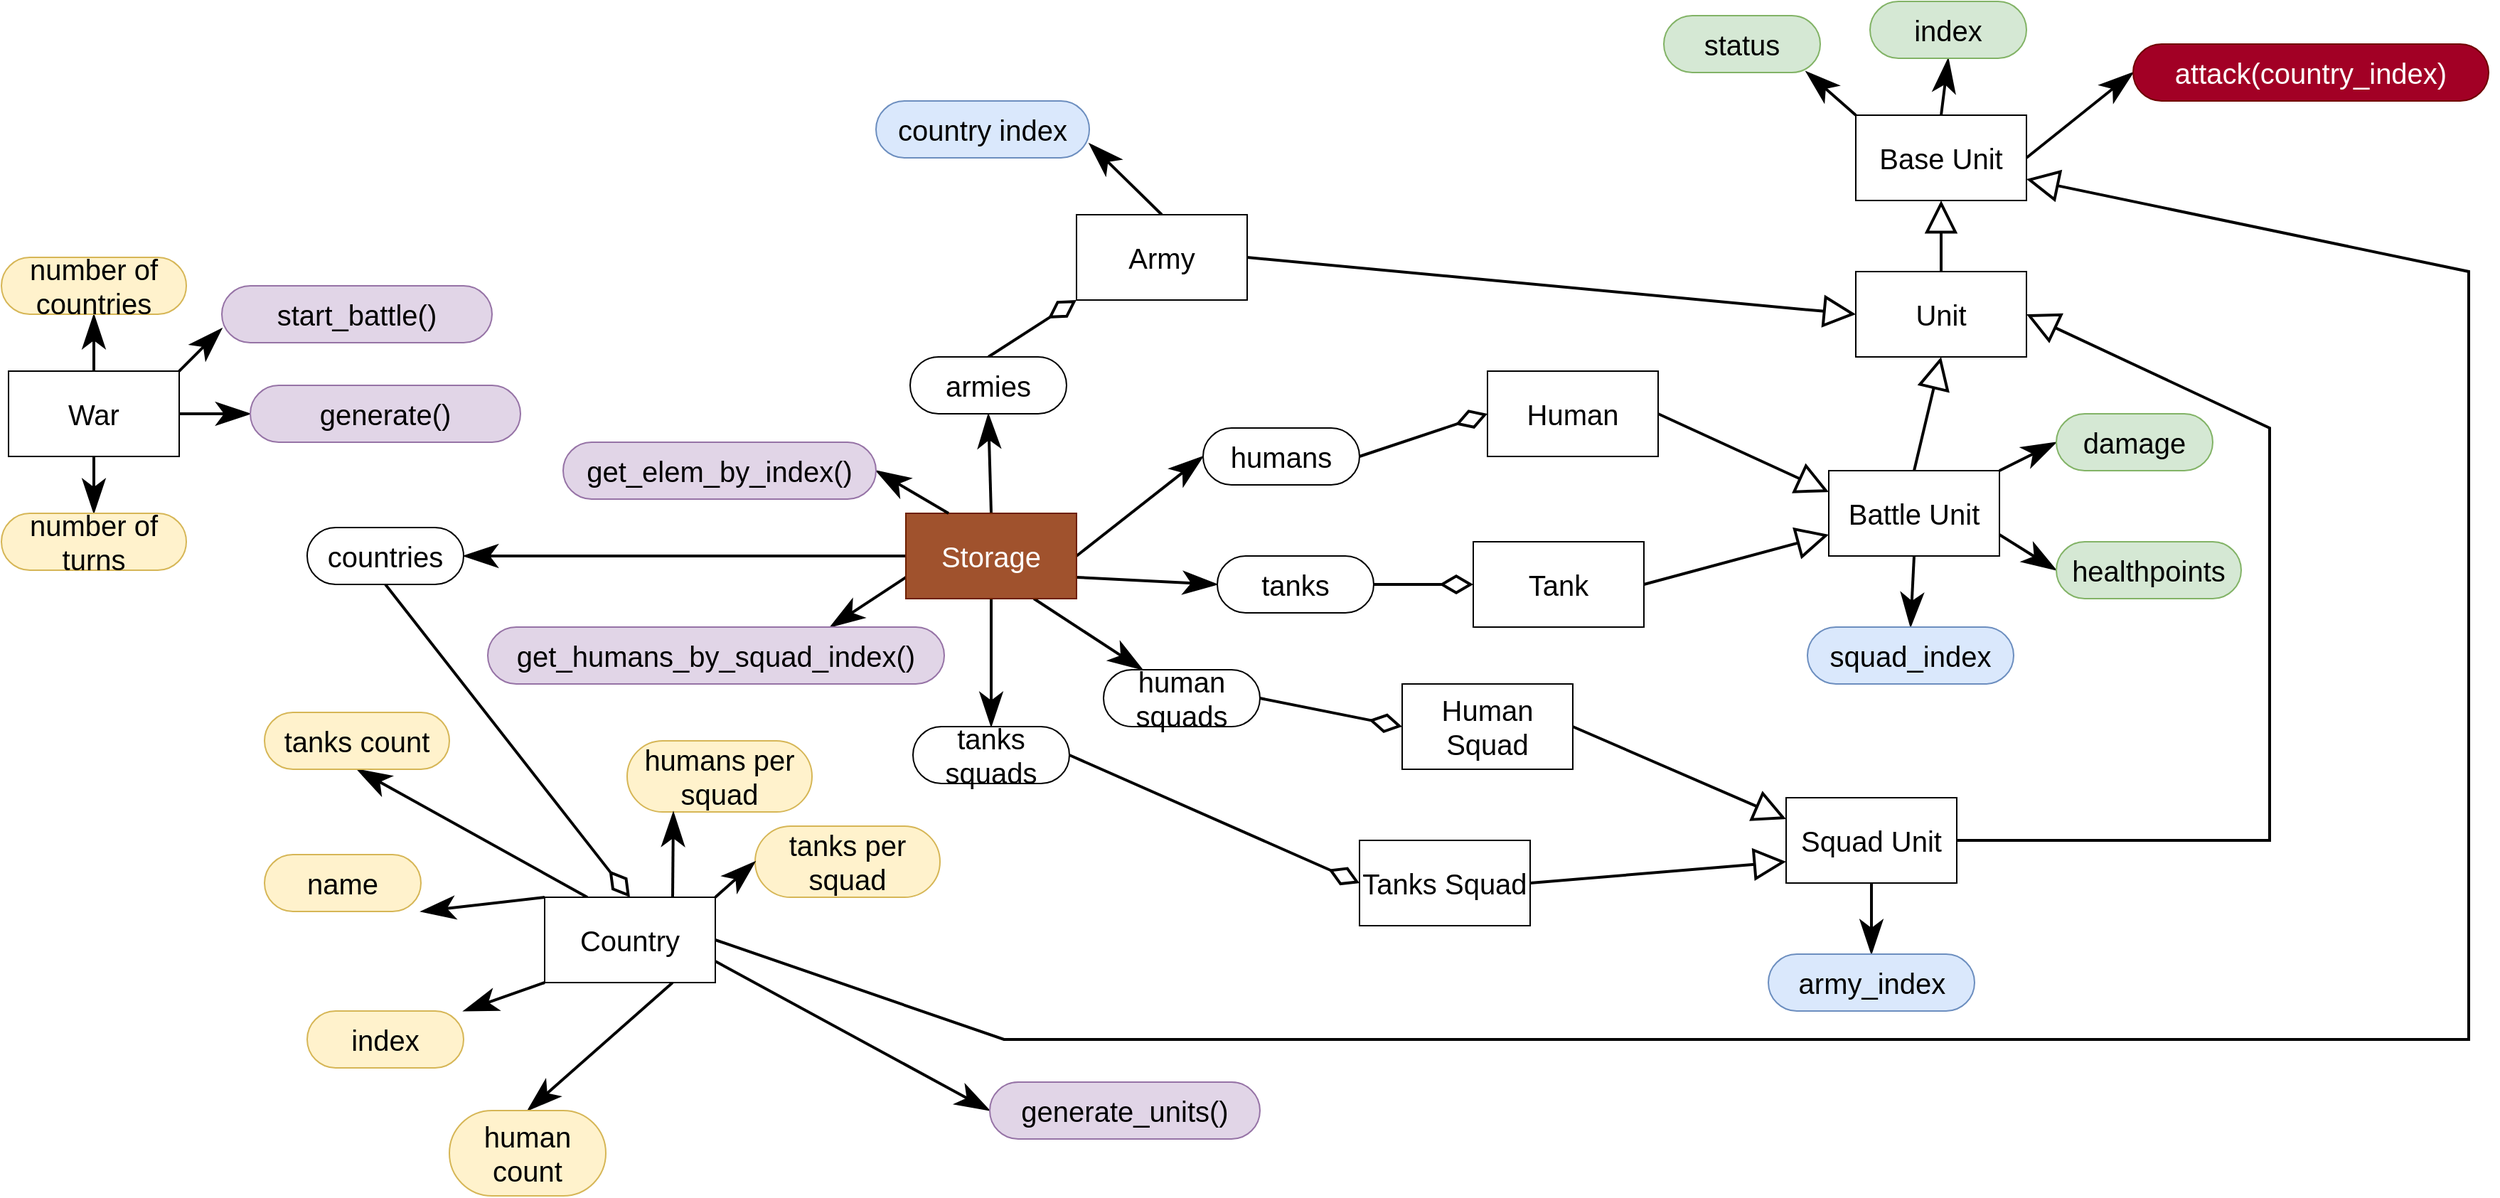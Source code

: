 <mxfile version="13.7.9" type="device"><diagram id="MNfZ7LVemdb2_qo4F9Y-" name="Page-1"><mxGraphModel dx="2377" dy="2589" grid="1" gridSize="10" guides="1" tooltips="1" connect="1" arrows="1" fold="1" page="1" pageScale="1" pageWidth="827" pageHeight="1169" background="#ffffff" math="0" shadow="0"><root><mxCell id="0"/><mxCell id="1" parent="0"/><mxCell id="jSn8bpEgDWQ1yjXRK3Lt-113" style="edgeStyle=none;rounded=0;orthogonalLoop=1;jettySize=auto;html=1;exitX=1;exitY=0.5;exitDx=0;exitDy=0;entryX=0;entryY=0.25;entryDx=0;entryDy=0;endArrow=block;endFill=0;endSize=18;strokeWidth=2;fontSize=20;" parent="1" source="jSn8bpEgDWQ1yjXRK3Lt-1" target="jSn8bpEgDWQ1yjXRK3Lt-112" edge="1"><mxGeometry relative="1" as="geometry"/></mxCell><mxCell id="jSn8bpEgDWQ1yjXRK3Lt-1" value="Human" style="rounded=0;whiteSpace=wrap;html=1;fontSize=20;" parent="1" vertex="1"><mxGeometry x="1530" y="-130" width="120" height="60" as="geometry"/></mxCell><mxCell id="jSn8bpEgDWQ1yjXRK3Lt-114" style="edgeStyle=none;rounded=0;orthogonalLoop=1;jettySize=auto;html=1;exitX=1;exitY=0.5;exitDx=0;exitDy=0;entryX=0;entryY=0.75;entryDx=0;entryDy=0;endArrow=block;endFill=0;endSize=18;strokeWidth=2;fontSize=20;" parent="1" source="jSn8bpEgDWQ1yjXRK3Lt-2" target="jSn8bpEgDWQ1yjXRK3Lt-112" edge="1"><mxGeometry relative="1" as="geometry"/></mxCell><mxCell id="jSn8bpEgDWQ1yjXRK3Lt-2" value="Tank" style="rounded=0;whiteSpace=wrap;html=1;fontSize=20;" parent="1" vertex="1"><mxGeometry x="1520" y="-10" width="120" height="60" as="geometry"/></mxCell><mxCell id="jSn8bpEgDWQ1yjXRK3Lt-33" value="humans per squad" style="rounded=1;whiteSpace=wrap;html=1;fontSize=20;arcSize=50;fillColor=#fff2cc;strokeColor=#d6b656;" parent="1" vertex="1"><mxGeometry x="925" y="130" width="130" height="50" as="geometry"/></mxCell><mxCell id="jSn8bpEgDWQ1yjXRK3Lt-34" value="tanks per squad" style="rounded=1;whiteSpace=wrap;html=1;fontSize=20;arcSize=50;fillColor=#fff2cc;strokeColor=#d6b656;" parent="1" vertex="1"><mxGeometry x="1015" y="190" width="130" height="50" as="geometry"/></mxCell><mxCell id="jSn8bpEgDWQ1yjXRK3Lt-14" value="name" style="rounded=1;whiteSpace=wrap;html=1;fontSize=20;arcSize=50;fillColor=#fff2cc;strokeColor=#d6b656;" parent="1" vertex="1"><mxGeometry x="670" y="210" width="110" height="40" as="geometry"/></mxCell><mxCell id="jSn8bpEgDWQ1yjXRK3Lt-16" style="edgeStyle=none;rounded=0;orthogonalLoop=1;jettySize=auto;html=1;exitX=0;exitY=0;exitDx=0;exitDy=0;entryX=1;entryY=1;entryDx=0;entryDy=0;endArrow=classicThin;endFill=1;endSize=18;strokeWidth=2;fontSize=20;" parent="1" source="jSn8bpEgDWQ1yjXRK3Lt-15" target="jSn8bpEgDWQ1yjXRK3Lt-14" edge="1"><mxGeometry x="720" y="170" as="geometry"/></mxCell><mxCell id="jSn8bpEgDWQ1yjXRK3Lt-39" style="edgeStyle=none;rounded=0;orthogonalLoop=1;jettySize=auto;html=1;exitX=0.25;exitY=0;exitDx=0;exitDy=0;entryX=0.5;entryY=1;entryDx=0;entryDy=0;endArrow=classicThin;endFill=1;endSize=18;strokeWidth=2;fontSize=20;" parent="1" source="jSn8bpEgDWQ1yjXRK3Lt-15" target="jSn8bpEgDWQ1yjXRK3Lt-38" edge="1"><mxGeometry relative="1" as="geometry"/></mxCell><mxCell id="jSn8bpEgDWQ1yjXRK3Lt-40" style="edgeStyle=none;rounded=0;orthogonalLoop=1;jettySize=auto;html=1;exitX=0.75;exitY=0;exitDx=0;exitDy=0;entryX=0.25;entryY=1;entryDx=0;entryDy=0;endArrow=classicThin;endFill=1;endSize=18;strokeWidth=2;fontSize=20;" parent="1" source="jSn8bpEgDWQ1yjXRK3Lt-15" target="jSn8bpEgDWQ1yjXRK3Lt-33" edge="1"><mxGeometry relative="1" as="geometry"/></mxCell><mxCell id="jSn8bpEgDWQ1yjXRK3Lt-41" style="edgeStyle=none;rounded=0;orthogonalLoop=1;jettySize=auto;html=1;exitX=1;exitY=0;exitDx=0;exitDy=0;entryX=0;entryY=0.5;entryDx=0;entryDy=0;endArrow=classicThin;endFill=1;endSize=18;strokeWidth=2;fontSize=20;" parent="1" source="jSn8bpEgDWQ1yjXRK3Lt-15" target="jSn8bpEgDWQ1yjXRK3Lt-34" edge="1"><mxGeometry relative="1" as="geometry"/></mxCell><mxCell id="jSn8bpEgDWQ1yjXRK3Lt-44" style="edgeStyle=none;rounded=0;orthogonalLoop=1;jettySize=auto;html=1;exitX=0.75;exitY=1;exitDx=0;exitDy=0;entryX=0.5;entryY=0;entryDx=0;entryDy=0;endArrow=classicThin;endFill=1;endSize=18;strokeWidth=2;fontSize=20;" parent="1" source="jSn8bpEgDWQ1yjXRK3Lt-15" target="jSn8bpEgDWQ1yjXRK3Lt-37" edge="1"><mxGeometry relative="1" as="geometry"/></mxCell><mxCell id="jSn8bpEgDWQ1yjXRK3Lt-74" style="edgeStyle=none;rounded=0;orthogonalLoop=1;jettySize=auto;html=1;exitX=1;exitY=0.75;exitDx=0;exitDy=0;entryX=0;entryY=0.5;entryDx=0;entryDy=0;endArrow=classicThin;endFill=1;endSize=18;strokeWidth=2;fontSize=20;" parent="1" source="jSn8bpEgDWQ1yjXRK3Lt-15" target="jSn8bpEgDWQ1yjXRK3Lt-73" edge="1"><mxGeometry relative="1" as="geometry"/></mxCell><mxCell id="jSn8bpEgDWQ1yjXRK3Lt-148" style="edgeStyle=none;rounded=0;orthogonalLoop=1;jettySize=auto;html=1;exitX=1;exitY=0.5;exitDx=0;exitDy=0;endArrow=block;endFill=0;endSize=18;strokeWidth=2;fontSize=20;entryX=1;entryY=0.75;entryDx=0;entryDy=0;" parent="1" source="jSn8bpEgDWQ1yjXRK3Lt-15" target="jSn8bpEgDWQ1yjXRK3Lt-108" edge="1"><mxGeometry relative="1" as="geometry"><mxPoint x="2070" y="-230" as="targetPoint"/><Array as="points"><mxPoint x="1190" y="340"/><mxPoint x="2220" y="340"/><mxPoint x="2220" y="-200"/></Array></mxGeometry></mxCell><mxCell id="jSn8bpEgDWQ1yjXRK3Lt-15" value="Country" style="rounded=0;whiteSpace=wrap;html=1;fontSize=20;" parent="1" vertex="1"><mxGeometry x="867" y="240" width="120" height="60" as="geometry"/></mxCell><mxCell id="jSn8bpEgDWQ1yjXRK3Lt-19" value="index" style="rounded=1;whiteSpace=wrap;html=1;fontSize=20;arcSize=50;fillColor=#fff2cc;strokeColor=#d6b656;" parent="1" vertex="1"><mxGeometry x="700" y="320" width="110" height="40" as="geometry"/></mxCell><mxCell id="jSn8bpEgDWQ1yjXRK3Lt-20" style="edgeStyle=none;rounded=0;orthogonalLoop=1;jettySize=auto;html=1;exitX=0;exitY=1;exitDx=0;exitDy=0;entryX=1;entryY=0;entryDx=0;entryDy=0;endArrow=classicThin;endFill=1;endSize=18;strokeWidth=2;fontSize=20;" parent="1" source="jSn8bpEgDWQ1yjXRK3Lt-15" target="jSn8bpEgDWQ1yjXRK3Lt-19" edge="1"><mxGeometry x="720" y="170" as="geometry"/></mxCell><mxCell id="jSn8bpEgDWQ1yjXRK3Lt-37" value="human count" style="rounded=1;whiteSpace=wrap;html=1;fontSize=20;arcSize=50;fillColor=#fff2cc;strokeColor=#d6b656;" parent="1" vertex="1"><mxGeometry x="800" y="390" width="110" height="60" as="geometry"/></mxCell><mxCell id="jSn8bpEgDWQ1yjXRK3Lt-38" value="tanks count" style="rounded=1;whiteSpace=wrap;html=1;fontSize=20;arcSize=50;fillColor=#fff2cc;strokeColor=#d6b656;" parent="1" vertex="1"><mxGeometry x="670" y="110" width="130" height="40" as="geometry"/></mxCell><mxCell id="jSn8bpEgDWQ1yjXRK3Lt-51" style="edgeStyle=none;rounded=0;orthogonalLoop=1;jettySize=auto;html=1;exitX=0.5;exitY=1;exitDx=0;exitDy=0;entryX=0.5;entryY=0;entryDx=0;entryDy=0;endArrow=classicThin;endFill=1;endSize=18;strokeWidth=2;fontSize=20;" parent="1" source="jSn8bpEgDWQ1yjXRK3Lt-49" target="jSn8bpEgDWQ1yjXRK3Lt-50" edge="1"><mxGeometry relative="1" as="geometry"/></mxCell><mxCell id="jSn8bpEgDWQ1yjXRK3Lt-53" style="edgeStyle=none;rounded=0;orthogonalLoop=1;jettySize=auto;html=1;exitX=0;exitY=0.5;exitDx=0;exitDy=0;entryX=1;entryY=0.5;entryDx=0;entryDy=0;endArrow=classicThin;endFill=1;endSize=18;strokeWidth=2;fontSize=20;" parent="1" source="jSn8bpEgDWQ1yjXRK3Lt-68" target="jSn8bpEgDWQ1yjXRK3Lt-52" edge="1"><mxGeometry relative="1" as="geometry"/></mxCell><mxCell id="jSn8bpEgDWQ1yjXRK3Lt-56" style="edgeStyle=none;rounded=0;orthogonalLoop=1;jettySize=auto;html=1;exitX=0.5;exitY=0;exitDx=0;exitDy=0;entryX=0.5;entryY=1;entryDx=0;entryDy=0;endArrow=classicThin;endFill=1;endSize=18;strokeWidth=2;fontSize=20;" parent="1" source="jSn8bpEgDWQ1yjXRK3Lt-49" target="jSn8bpEgDWQ1yjXRK3Lt-55" edge="1"><mxGeometry relative="1" as="geometry"/></mxCell><mxCell id="jSn8bpEgDWQ1yjXRK3Lt-58" style="edgeStyle=none;rounded=0;orthogonalLoop=1;jettySize=auto;html=1;exitX=1;exitY=0;exitDx=0;exitDy=0;entryX=0;entryY=0.75;entryDx=0;entryDy=0;endArrow=classicThin;endFill=1;endSize=18;strokeWidth=2;fontSize=20;" parent="1" source="jSn8bpEgDWQ1yjXRK3Lt-49" target="jSn8bpEgDWQ1yjXRK3Lt-57" edge="1"><mxGeometry relative="1" as="geometry"/></mxCell><mxCell id="jSn8bpEgDWQ1yjXRK3Lt-102" style="edgeStyle=none;rounded=0;orthogonalLoop=1;jettySize=auto;html=1;exitX=1;exitY=0.5;exitDx=0;exitDy=0;entryX=0;entryY=0.5;entryDx=0;entryDy=0;endArrow=classicThin;endFill=1;endSize=18;strokeWidth=2;fontSize=20;" parent="1" source="jSn8bpEgDWQ1yjXRK3Lt-49" target="jSn8bpEgDWQ1yjXRK3Lt-101" edge="1"><mxGeometry relative="1" as="geometry"/></mxCell><mxCell id="jSn8bpEgDWQ1yjXRK3Lt-49" value="War" style="rounded=0;whiteSpace=wrap;html=1;fontSize=20;" parent="1" vertex="1"><mxGeometry x="490" y="-130" width="120" height="60" as="geometry"/></mxCell><mxCell id="jSn8bpEgDWQ1yjXRK3Lt-50" value="number of turns" style="rounded=1;whiteSpace=wrap;html=1;fontSize=20;arcSize=50;fillColor=#fff2cc;strokeColor=#d6b656;" parent="1" vertex="1"><mxGeometry x="485" y="-30" width="130" height="40" as="geometry"/></mxCell><mxCell id="jSn8bpEgDWQ1yjXRK3Lt-54" style="edgeStyle=none;rounded=0;orthogonalLoop=1;jettySize=auto;html=1;exitX=0.5;exitY=1;exitDx=0;exitDy=0;entryX=0.5;entryY=0;entryDx=0;entryDy=0;endArrow=diamondThin;endFill=0;endSize=18;strokeWidth=2;fontSize=20;" parent="1" source="jSn8bpEgDWQ1yjXRK3Lt-52" target="jSn8bpEgDWQ1yjXRK3Lt-15" edge="1"><mxGeometry relative="1" as="geometry"/></mxCell><mxCell id="jSn8bpEgDWQ1yjXRK3Lt-52" value="countries" style="rounded=1;whiteSpace=wrap;html=1;fontSize=20;arcSize=50;" parent="1" vertex="1"><mxGeometry x="700" y="-20" width="110" height="40" as="geometry"/></mxCell><mxCell id="jSn8bpEgDWQ1yjXRK3Lt-55" value="number of countries" style="rounded=1;whiteSpace=wrap;html=1;fontSize=20;arcSize=50;fillColor=#fff2cc;strokeColor=#d6b656;" parent="1" vertex="1"><mxGeometry x="485" y="-210" width="130" height="40" as="geometry"/></mxCell><mxCell id="jSn8bpEgDWQ1yjXRK3Lt-57" value="start_battle()" style="rounded=1;whiteSpace=wrap;html=1;fontSize=20;arcSize=50;fillColor=#e1d5e7;strokeColor=#9673a6;" parent="1" vertex="1"><mxGeometry x="640" y="-190" width="190" height="40" as="geometry"/></mxCell><mxCell id="jSn8bpEgDWQ1yjXRK3Lt-70" style="edgeStyle=none;rounded=0;orthogonalLoop=1;jettySize=auto;html=1;exitX=1;exitY=0.5;exitDx=0;exitDy=0;entryX=0;entryY=0.5;entryDx=0;entryDy=0;endArrow=classicThin;endFill=1;endSize=18;strokeWidth=2;fontSize=20;" parent="1" source="jSn8bpEgDWQ1yjXRK3Lt-68" target="jSn8bpEgDWQ1yjXRK3Lt-69" edge="1"><mxGeometry relative="1" as="geometry"/></mxCell><mxCell id="jSn8bpEgDWQ1yjXRK3Lt-72" style="edgeStyle=none;rounded=0;orthogonalLoop=1;jettySize=auto;html=1;exitX=1;exitY=0.75;exitDx=0;exitDy=0;entryX=0;entryY=0.5;entryDx=0;entryDy=0;endArrow=classicThin;endFill=1;endSize=18;strokeWidth=2;fontSize=20;" parent="1" source="jSn8bpEgDWQ1yjXRK3Lt-68" target="jSn8bpEgDWQ1yjXRK3Lt-71" edge="1"><mxGeometry relative="1" as="geometry"/></mxCell><mxCell id="jSn8bpEgDWQ1yjXRK3Lt-76" style="edgeStyle=none;rounded=0;orthogonalLoop=1;jettySize=auto;html=1;exitX=0.5;exitY=0;exitDx=0;exitDy=0;entryX=0.5;entryY=1;entryDx=0;entryDy=0;endArrow=classicThin;endFill=1;endSize=18;strokeWidth=2;fontSize=20;" parent="1" source="jSn8bpEgDWQ1yjXRK3Lt-68" target="jSn8bpEgDWQ1yjXRK3Lt-75" edge="1"><mxGeometry relative="1" as="geometry"/></mxCell><mxCell id="jSn8bpEgDWQ1yjXRK3Lt-106" style="edgeStyle=none;rounded=0;orthogonalLoop=1;jettySize=auto;html=1;exitX=0.75;exitY=1;exitDx=0;exitDy=0;entryX=0.25;entryY=0;entryDx=0;entryDy=0;endArrow=classicThin;endFill=1;endSize=18;strokeWidth=2;fontSize=20;" parent="1" source="jSn8bpEgDWQ1yjXRK3Lt-68" target="jSn8bpEgDWQ1yjXRK3Lt-104" edge="1"><mxGeometry relative="1" as="geometry"/></mxCell><mxCell id="jSn8bpEgDWQ1yjXRK3Lt-107" style="edgeStyle=none;rounded=0;orthogonalLoop=1;jettySize=auto;html=1;exitX=0.5;exitY=1;exitDx=0;exitDy=0;entryX=0.5;entryY=0;entryDx=0;entryDy=0;endArrow=classicThin;endFill=1;endSize=18;strokeWidth=2;fontSize=20;" parent="1" source="jSn8bpEgDWQ1yjXRK3Lt-68" target="jSn8bpEgDWQ1yjXRK3Lt-105" edge="1"><mxGeometry relative="1" as="geometry"/></mxCell><mxCell id="jSn8bpEgDWQ1yjXRK3Lt-143" style="edgeStyle=none;rounded=0;orthogonalLoop=1;jettySize=auto;html=1;exitX=0;exitY=0.75;exitDx=0;exitDy=0;entryX=0.75;entryY=0;entryDx=0;entryDy=0;endArrow=classicThin;endFill=1;endSize=18;strokeWidth=2;fontSize=20;" parent="1" source="jSn8bpEgDWQ1yjXRK3Lt-68" target="jSn8bpEgDWQ1yjXRK3Lt-142" edge="1"><mxGeometry relative="1" as="geometry"/></mxCell><mxCell id="jSn8bpEgDWQ1yjXRK3Lt-68" value="Storage" style="rounded=0;whiteSpace=wrap;html=1;fontSize=20;fillColor=#a0522d;strokeColor=#6D1F00;fontColor=#ffffff;" parent="1" vertex="1"><mxGeometry x="1121" y="-30" width="120" height="60" as="geometry"/></mxCell><mxCell id="jSn8bpEgDWQ1yjXRK3Lt-124" style="edgeStyle=none;rounded=0;orthogonalLoop=1;jettySize=auto;html=1;exitX=1;exitY=0.5;exitDx=0;exitDy=0;entryX=0;entryY=0.5;entryDx=0;entryDy=0;endArrow=diamondThin;endFill=0;endSize=18;strokeWidth=2;fontSize=20;" parent="1" source="jSn8bpEgDWQ1yjXRK3Lt-69" target="jSn8bpEgDWQ1yjXRK3Lt-1" edge="1"><mxGeometry relative="1" as="geometry"/></mxCell><mxCell id="jSn8bpEgDWQ1yjXRK3Lt-69" value="humans" style="rounded=1;whiteSpace=wrap;html=1;fontSize=20;arcSize=50;" parent="1" vertex="1"><mxGeometry x="1330" y="-90" width="110" height="40" as="geometry"/></mxCell><mxCell id="jSn8bpEgDWQ1yjXRK3Lt-125" style="edgeStyle=none;rounded=0;orthogonalLoop=1;jettySize=auto;html=1;exitX=1;exitY=0.5;exitDx=0;exitDy=0;entryX=0;entryY=0.5;entryDx=0;entryDy=0;endArrow=diamondThin;endFill=0;endSize=18;strokeWidth=2;fontSize=20;" parent="1" source="jSn8bpEgDWQ1yjXRK3Lt-71" target="jSn8bpEgDWQ1yjXRK3Lt-2" edge="1"><mxGeometry relative="1" as="geometry"/></mxCell><mxCell id="jSn8bpEgDWQ1yjXRK3Lt-71" value="tanks" style="rounded=1;whiteSpace=wrap;html=1;fontSize=20;arcSize=50;" parent="1" vertex="1"><mxGeometry x="1340" width="110" height="40" as="geometry"/></mxCell><mxCell id="jSn8bpEgDWQ1yjXRK3Lt-73" value="generate_units()" style="rounded=1;whiteSpace=wrap;html=1;fontSize=20;arcSize=50;fillColor=#e1d5e7;strokeColor=#9673a6;" parent="1" vertex="1"><mxGeometry x="1180" y="370" width="190" height="40" as="geometry"/></mxCell><mxCell id="jSn8bpEgDWQ1yjXRK3Lt-100" style="edgeStyle=none;rounded=0;orthogonalLoop=1;jettySize=auto;html=1;exitX=0.5;exitY=0;exitDx=0;exitDy=0;entryX=0;entryY=1;entryDx=0;entryDy=0;endArrow=diamondThin;endFill=0;endSize=18;strokeWidth=2;fontSize=20;" parent="1" source="jSn8bpEgDWQ1yjXRK3Lt-75" target="jSn8bpEgDWQ1yjXRK3Lt-89" edge="1"><mxGeometry relative="1" as="geometry"><Array as="points"/></mxGeometry></mxCell><mxCell id="jSn8bpEgDWQ1yjXRK3Lt-147" style="edgeStyle=none;rounded=0;orthogonalLoop=1;jettySize=auto;html=1;exitX=0.25;exitY=0;exitDx=0;exitDy=0;entryX=1;entryY=0.5;entryDx=0;entryDy=0;endArrow=classicThin;endFill=1;endSize=18;strokeWidth=2;fontSize=20;" parent="1" source="jSn8bpEgDWQ1yjXRK3Lt-68" target="jSn8bpEgDWQ1yjXRK3Lt-140" edge="1"><mxGeometry relative="1" as="geometry"/></mxCell><mxCell id="jSn8bpEgDWQ1yjXRK3Lt-75" value="armies" style="rounded=1;whiteSpace=wrap;html=1;fontSize=20;arcSize=50;" parent="1" vertex="1"><mxGeometry x="1124" y="-140" width="110" height="40" as="geometry"/></mxCell><mxCell id="jSn8bpEgDWQ1yjXRK3Lt-134" style="edgeStyle=none;rounded=0;orthogonalLoop=1;jettySize=auto;html=1;exitX=1;exitY=0.5;exitDx=0;exitDy=0;entryX=0;entryY=0.25;entryDx=0;entryDy=0;endArrow=block;endFill=0;endSize=18;strokeWidth=2;fontSize=20;" parent="1" source="jSn8bpEgDWQ1yjXRK3Lt-78" target="jSn8bpEgDWQ1yjXRK3Lt-128" edge="1"><mxGeometry relative="1" as="geometry"/></mxCell><mxCell id="jSn8bpEgDWQ1yjXRK3Lt-78" value="Human Squad" style="rounded=0;whiteSpace=wrap;html=1;fontSize=20;" parent="1" vertex="1"><mxGeometry x="1470" y="90" width="120" height="60" as="geometry"/></mxCell><mxCell id="jSn8bpEgDWQ1yjXRK3Lt-135" style="edgeStyle=none;rounded=0;orthogonalLoop=1;jettySize=auto;html=1;exitX=1;exitY=0.5;exitDx=0;exitDy=0;entryX=0;entryY=0.75;entryDx=0;entryDy=0;endArrow=block;endFill=0;endSize=18;strokeWidth=2;fontSize=20;" parent="1" source="jSn8bpEgDWQ1yjXRK3Lt-79" target="jSn8bpEgDWQ1yjXRK3Lt-128" edge="1"><mxGeometry relative="1" as="geometry"/></mxCell><mxCell id="jSn8bpEgDWQ1yjXRK3Lt-79" value="Tanks Squad" style="rounded=0;whiteSpace=wrap;html=1;fontSize=20;" parent="1" vertex="1"><mxGeometry x="1440" y="200" width="120" height="60" as="geometry"/></mxCell><mxCell id="jSn8bpEgDWQ1yjXRK3Lt-111" style="edgeStyle=none;rounded=0;orthogonalLoop=1;jettySize=auto;html=1;exitX=1;exitY=0.5;exitDx=0;exitDy=0;endArrow=block;endFill=0;endSize=18;strokeWidth=2;fontSize=20;entryX=0;entryY=0.5;entryDx=0;entryDy=0;" parent="1" source="jSn8bpEgDWQ1yjXRK3Lt-89" target="q_okhVGf_pK4j45GeIRK-1" edge="1"><mxGeometry relative="1" as="geometry"><mxPoint x="1730" y="-180" as="targetPoint"/></mxGeometry></mxCell><mxCell id="jSn8bpEgDWQ1yjXRK3Lt-146" style="edgeStyle=none;rounded=0;orthogonalLoop=1;jettySize=auto;html=1;exitX=0.5;exitY=0;exitDx=0;exitDy=0;entryX=1;entryY=0.75;entryDx=0;entryDy=0;endArrow=classicThin;endFill=1;endSize=18;strokeWidth=2;fontSize=20;" parent="1" source="jSn8bpEgDWQ1yjXRK3Lt-89" target="jSn8bpEgDWQ1yjXRK3Lt-137" edge="1"><mxGeometry relative="1" as="geometry"/></mxCell><mxCell id="jSn8bpEgDWQ1yjXRK3Lt-89" value="Army" style="rounded=0;whiteSpace=wrap;html=1;fontSize=20;" parent="1" vertex="1"><mxGeometry x="1241" y="-240" width="120" height="60" as="geometry"/></mxCell><mxCell id="jSn8bpEgDWQ1yjXRK3Lt-101" value="generate()" style="rounded=1;whiteSpace=wrap;html=1;fontSize=20;arcSize=50;fillColor=#e1d5e7;strokeColor=#9673a6;" parent="1" vertex="1"><mxGeometry x="660" y="-120" width="190" height="40" as="geometry"/></mxCell><mxCell id="jSn8bpEgDWQ1yjXRK3Lt-103" style="edgeStyle=none;rounded=0;orthogonalLoop=1;jettySize=auto;html=1;exitX=0.25;exitY=1;exitDx=0;exitDy=0;endArrow=classicThin;endFill=1;endSize=18;strokeWidth=2;fontSize=20;" parent="1" source="jSn8bpEgDWQ1yjXRK3Lt-2" target="jSn8bpEgDWQ1yjXRK3Lt-2" edge="1"><mxGeometry relative="1" as="geometry"/></mxCell><mxCell id="jSn8bpEgDWQ1yjXRK3Lt-126" style="edgeStyle=none;rounded=0;orthogonalLoop=1;jettySize=auto;html=1;exitX=1;exitY=0.5;exitDx=0;exitDy=0;entryX=0;entryY=0.5;entryDx=0;entryDy=0;endArrow=diamondThin;endFill=0;endSize=18;strokeWidth=2;fontSize=20;" parent="1" source="jSn8bpEgDWQ1yjXRK3Lt-104" target="jSn8bpEgDWQ1yjXRK3Lt-78" edge="1"><mxGeometry relative="1" as="geometry"/></mxCell><mxCell id="jSn8bpEgDWQ1yjXRK3Lt-104" value="human squads" style="rounded=1;whiteSpace=wrap;html=1;fontSize=20;arcSize=50;" parent="1" vertex="1"><mxGeometry x="1260" y="80" width="110" height="40" as="geometry"/></mxCell><mxCell id="jSn8bpEgDWQ1yjXRK3Lt-127" style="edgeStyle=none;rounded=0;orthogonalLoop=1;jettySize=auto;html=1;exitX=1;exitY=0.5;exitDx=0;exitDy=0;entryX=0;entryY=0.5;entryDx=0;entryDy=0;endArrow=diamondThin;endFill=0;endSize=18;strokeWidth=2;fontSize=20;" parent="1" source="jSn8bpEgDWQ1yjXRK3Lt-105" target="jSn8bpEgDWQ1yjXRK3Lt-79" edge="1"><mxGeometry relative="1" as="geometry"/></mxCell><mxCell id="jSn8bpEgDWQ1yjXRK3Lt-105" value="tanks&lt;br&gt;squads" style="rounded=1;whiteSpace=wrap;html=1;fontSize=20;arcSize=50;" parent="1" vertex="1"><mxGeometry x="1126" y="120" width="110" height="40" as="geometry"/></mxCell><mxCell id="jSn8bpEgDWQ1yjXRK3Lt-110" style="edgeStyle=none;rounded=0;orthogonalLoop=1;jettySize=auto;html=1;exitX=0.5;exitY=0;exitDx=0;exitDy=0;entryX=0.5;entryY=1;entryDx=0;entryDy=0;endArrow=classicThin;endFill=1;endSize=18;strokeWidth=2;fontSize=20;" parent="1" source="jSn8bpEgDWQ1yjXRK3Lt-108" target="jSn8bpEgDWQ1yjXRK3Lt-109" edge="1"><mxGeometry relative="1" as="geometry"/></mxCell><mxCell id="jSn8bpEgDWQ1yjXRK3Lt-119" style="edgeStyle=none;rounded=0;orthogonalLoop=1;jettySize=auto;html=1;exitX=1;exitY=0.5;exitDx=0;exitDy=0;entryX=0;entryY=0.5;entryDx=0;entryDy=0;endArrow=classicThin;endFill=1;endSize=18;strokeWidth=2;fontSize=20;" parent="1" source="jSn8bpEgDWQ1yjXRK3Lt-108" target="jSn8bpEgDWQ1yjXRK3Lt-116" edge="1"><mxGeometry relative="1" as="geometry"/></mxCell><mxCell id="jSn8bpEgDWQ1yjXRK3Lt-150" style="edgeStyle=none;rounded=0;orthogonalLoop=1;jettySize=auto;html=1;exitX=0;exitY=0;exitDx=0;exitDy=0;entryX=0.909;entryY=0.983;entryDx=0;entryDy=0;entryPerimeter=0;endArrow=classicThin;endFill=1;endSize=18;strokeWidth=2;fontSize=20;" parent="1" source="jSn8bpEgDWQ1yjXRK3Lt-108" target="jSn8bpEgDWQ1yjXRK3Lt-149" edge="1"><mxGeometry relative="1" as="geometry"/></mxCell><mxCell id="jSn8bpEgDWQ1yjXRK3Lt-108" value="Base Unit" style="rounded=0;whiteSpace=wrap;html=1;fontSize=20;" parent="1" vertex="1"><mxGeometry x="1789" y="-310" width="120" height="60" as="geometry"/></mxCell><mxCell id="jSn8bpEgDWQ1yjXRK3Lt-109" value="index" style="rounded=1;whiteSpace=wrap;html=1;fontSize=20;arcSize=50;fillColor=#d5e8d4;strokeColor=#82b366;" parent="1" vertex="1"><mxGeometry x="1799" y="-390" width="110" height="40" as="geometry"/></mxCell><mxCell id="jSn8bpEgDWQ1yjXRK3Lt-118" style="edgeStyle=none;rounded=0;orthogonalLoop=1;jettySize=auto;html=1;exitX=0.5;exitY=0;exitDx=0;exitDy=0;endArrow=block;endFill=0;endSize=18;strokeWidth=2;fontSize=20;entryX=0.5;entryY=1;entryDx=0;entryDy=0;" parent="1" source="jSn8bpEgDWQ1yjXRK3Lt-112" target="q_okhVGf_pK4j45GeIRK-1" edge="1"><mxGeometry relative="1" as="geometry"><mxPoint x="1854" y="-120" as="targetPoint"/></mxGeometry></mxCell><mxCell id="jSn8bpEgDWQ1yjXRK3Lt-122" style="edgeStyle=none;rounded=0;orthogonalLoop=1;jettySize=auto;html=1;exitX=1;exitY=0;exitDx=0;exitDy=0;entryX=0;entryY=0.5;entryDx=0;entryDy=0;endArrow=classicThin;endFill=1;endSize=18;strokeWidth=2;fontSize=20;" parent="1" source="jSn8bpEgDWQ1yjXRK3Lt-112" target="jSn8bpEgDWQ1yjXRK3Lt-120" edge="1"><mxGeometry relative="1" as="geometry"/></mxCell><mxCell id="jSn8bpEgDWQ1yjXRK3Lt-123" style="edgeStyle=none;rounded=0;orthogonalLoop=1;jettySize=auto;html=1;exitX=1;exitY=0.75;exitDx=0;exitDy=0;entryX=0;entryY=0.5;entryDx=0;entryDy=0;endArrow=classicThin;endFill=1;endSize=18;strokeWidth=2;fontSize=20;" parent="1" source="jSn8bpEgDWQ1yjXRK3Lt-112" target="jSn8bpEgDWQ1yjXRK3Lt-121" edge="1"><mxGeometry relative="1" as="geometry"/></mxCell><mxCell id="jSn8bpEgDWQ1yjXRK3Lt-141" style="edgeStyle=none;rounded=0;orthogonalLoop=1;jettySize=auto;html=1;exitX=0.5;exitY=1;exitDx=0;exitDy=0;entryX=0.5;entryY=0;entryDx=0;entryDy=0;endArrow=classicThin;endFill=1;endSize=18;strokeWidth=2;fontSize=20;" parent="1" source="jSn8bpEgDWQ1yjXRK3Lt-112" target="jSn8bpEgDWQ1yjXRK3Lt-139" edge="1"><mxGeometry relative="1" as="geometry"/></mxCell><mxCell id="jSn8bpEgDWQ1yjXRK3Lt-112" value="Battle Unit" style="rounded=0;whiteSpace=wrap;html=1;fontSize=20;" parent="1" vertex="1"><mxGeometry x="1770" y="-60" width="120" height="60" as="geometry"/></mxCell><mxCell id="jSn8bpEgDWQ1yjXRK3Lt-116" value="attack(country_index)" style="rounded=1;whiteSpace=wrap;html=1;fontSize=20;arcSize=50;fillColor=#a20025;strokeColor=#6F0000;fontColor=#ffffff;" parent="1" vertex="1"><mxGeometry x="1984" y="-360" width="250" height="40" as="geometry"/></mxCell><mxCell id="jSn8bpEgDWQ1yjXRK3Lt-120" value="damage" style="rounded=1;whiteSpace=wrap;html=1;fontSize=20;arcSize=50;fillColor=#d5e8d4;strokeColor=#82b366;" parent="1" vertex="1"><mxGeometry x="1930" y="-100" width="110" height="40" as="geometry"/></mxCell><mxCell id="jSn8bpEgDWQ1yjXRK3Lt-121" value="healthpoints" style="rounded=1;whiteSpace=wrap;html=1;fontSize=20;arcSize=50;fillColor=#d5e8d4;strokeColor=#82b366;" parent="1" vertex="1"><mxGeometry x="1930" y="-10" width="130" height="40" as="geometry"/></mxCell><mxCell id="jSn8bpEgDWQ1yjXRK3Lt-136" style="edgeStyle=none;rounded=0;orthogonalLoop=1;jettySize=auto;html=1;exitX=1;exitY=0.5;exitDx=0;exitDy=0;endArrow=block;endFill=0;endSize=18;strokeWidth=2;fontSize=20;entryX=1;entryY=0.5;entryDx=0;entryDy=0;" parent="1" source="jSn8bpEgDWQ1yjXRK3Lt-128" target="q_okhVGf_pK4j45GeIRK-1" edge="1"><mxGeometry relative="1" as="geometry"><mxPoint x="1940" y="-160" as="targetPoint"/><Array as="points"><mxPoint x="2080" y="200"/><mxPoint x="2080" y="-90"/></Array></mxGeometry></mxCell><mxCell id="jSn8bpEgDWQ1yjXRK3Lt-145" style="edgeStyle=none;rounded=0;orthogonalLoop=1;jettySize=auto;html=1;exitX=0.5;exitY=1;exitDx=0;exitDy=0;entryX=0.5;entryY=0;entryDx=0;entryDy=0;endArrow=classicThin;endFill=1;endSize=18;strokeWidth=2;fontSize=20;" parent="1" source="jSn8bpEgDWQ1yjXRK3Lt-128" target="jSn8bpEgDWQ1yjXRK3Lt-144" edge="1"><mxGeometry relative="1" as="geometry"/></mxCell><mxCell id="jSn8bpEgDWQ1yjXRK3Lt-128" value="Squad Unit" style="rounded=0;whiteSpace=wrap;html=1;fontSize=20;" parent="1" vertex="1"><mxGeometry x="1740" y="170" width="120" height="60" as="geometry"/></mxCell><mxCell id="jSn8bpEgDWQ1yjXRK3Lt-137" value="country index" style="rounded=1;whiteSpace=wrap;html=1;fontSize=20;arcSize=50;fillColor=#dae8fc;strokeColor=#6c8ebf;" parent="1" vertex="1"><mxGeometry x="1100" y="-320" width="150" height="40" as="geometry"/></mxCell><mxCell id="jSn8bpEgDWQ1yjXRK3Lt-139" value="squad_index" style="rounded=1;whiteSpace=wrap;html=1;fontSize=20;arcSize=50;fillColor=#dae8fc;strokeColor=#6c8ebf;" parent="1" vertex="1"><mxGeometry x="1755" y="50" width="145" height="40" as="geometry"/></mxCell><mxCell id="jSn8bpEgDWQ1yjXRK3Lt-140" value="get_elem_by_index()" style="rounded=1;whiteSpace=wrap;html=1;fontSize=20;arcSize=50;fillColor=#e1d5e7;strokeColor=#9673a6;" parent="1" vertex="1"><mxGeometry x="880" y="-80" width="220" height="40" as="geometry"/></mxCell><mxCell id="jSn8bpEgDWQ1yjXRK3Lt-142" value="get_humans_by_squad_index()" style="rounded=1;whiteSpace=wrap;html=1;fontSize=20;arcSize=50;fillColor=#e1d5e7;strokeColor=#9673a6;" parent="1" vertex="1"><mxGeometry x="827" y="50" width="321" height="40" as="geometry"/></mxCell><mxCell id="jSn8bpEgDWQ1yjXRK3Lt-144" value="army_index" style="rounded=1;whiteSpace=wrap;html=1;fontSize=20;arcSize=50;fillColor=#dae8fc;strokeColor=#6c8ebf;" parent="1" vertex="1"><mxGeometry x="1727.5" y="280" width="145" height="40" as="geometry"/></mxCell><mxCell id="jSn8bpEgDWQ1yjXRK3Lt-149" value="status" style="rounded=1;whiteSpace=wrap;html=1;fontSize=20;arcSize=50;fillColor=#d5e8d4;strokeColor=#82b366;" parent="1" vertex="1"><mxGeometry x="1654" y="-380" width="110" height="40" as="geometry"/></mxCell><mxCell id="q_okhVGf_pK4j45GeIRK-2" style="rounded=0;orthogonalLoop=1;jettySize=auto;html=1;exitX=0.5;exitY=0;exitDx=0;exitDy=0;entryX=0.5;entryY=1;entryDx=0;entryDy=0;endArrow=block;endFill=0;strokeWidth=2;endSize=18;" parent="1" source="q_okhVGf_pK4j45GeIRK-1" target="jSn8bpEgDWQ1yjXRK3Lt-108" edge="1"><mxGeometry relative="1" as="geometry"/></mxCell><mxCell id="q_okhVGf_pK4j45GeIRK-1" value="Unit" style="rounded=0;whiteSpace=wrap;html=1;fontSize=20;" parent="1" vertex="1"><mxGeometry x="1789" y="-200" width="120" height="60" as="geometry"/></mxCell></root></mxGraphModel></diagram></mxfile>